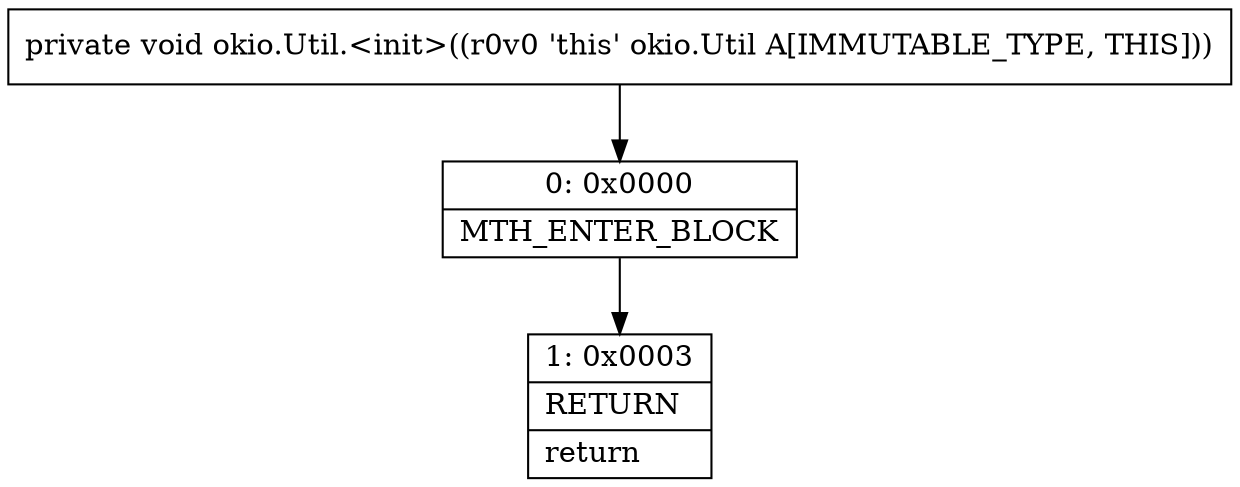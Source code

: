 digraph "CFG forokio.Util.\<init\>()V" {
Node_0 [shape=record,label="{0\:\ 0x0000|MTH_ENTER_BLOCK\l}"];
Node_1 [shape=record,label="{1\:\ 0x0003|RETURN\l|return\l}"];
MethodNode[shape=record,label="{private void okio.Util.\<init\>((r0v0 'this' okio.Util A[IMMUTABLE_TYPE, THIS])) }"];
MethodNode -> Node_0;
Node_0 -> Node_1;
}

